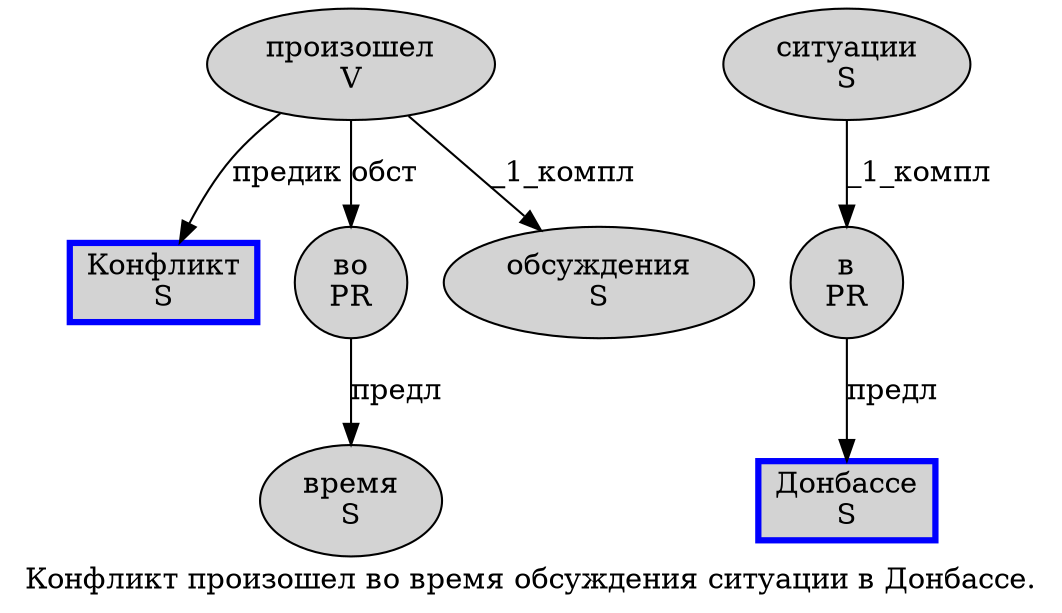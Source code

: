 digraph SENTENCE_818 {
	graph [label="Конфликт произошел во время обсуждения ситуации в Донбассе."]
	node [style=filled]
		0 [label="Конфликт
S" color=blue fillcolor=lightgray penwidth=3 shape=box]
		1 [label="произошел
V" color="" fillcolor=lightgray penwidth=1 shape=ellipse]
		2 [label="во
PR" color="" fillcolor=lightgray penwidth=1 shape=ellipse]
		3 [label="время
S" color="" fillcolor=lightgray penwidth=1 shape=ellipse]
		4 [label="обсуждения
S" color="" fillcolor=lightgray penwidth=1 shape=ellipse]
		5 [label="ситуации
S" color="" fillcolor=lightgray penwidth=1 shape=ellipse]
		6 [label="в
PR" color="" fillcolor=lightgray penwidth=1 shape=ellipse]
		7 [label="Донбассе
S" color=blue fillcolor=lightgray penwidth=3 shape=box]
			1 -> 0 [label="предик"]
			1 -> 2 [label="обст"]
			1 -> 4 [label="_1_компл"]
			2 -> 3 [label="предл"]
			5 -> 6 [label="_1_компл"]
			6 -> 7 [label="предл"]
}